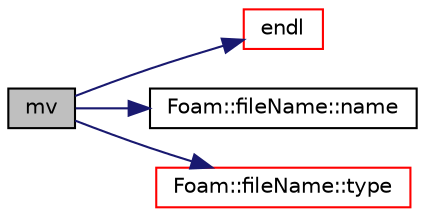 digraph "mv"
{
  bgcolor="transparent";
  edge [fontname="Helvetica",fontsize="10",labelfontname="Helvetica",labelfontsize="10"];
  node [fontname="Helvetica",fontsize="10",shape=record];
  rankdir="LR";
  Node1 [label="mv",height=0.2,width=0.4,color="black", fillcolor="grey75", style="filled", fontcolor="black"];
  Node1 -> Node2 [color="midnightblue",fontsize="10",style="solid",fontname="Helvetica"];
  Node2 [label="endl",height=0.2,width=0.4,color="red",URL="$a10936.html#a2db8fe02a0d3909e9351bb4275b23ce4",tooltip="Add newline and flush stream. "];
  Node1 -> Node3 [color="midnightblue",fontsize="10",style="solid",fontname="Helvetica"];
  Node3 [label="Foam::fileName::name",height=0.2,width=0.4,color="black",URL="$a00793.html#a998485fa6e866c6158d991d4cfd4e384",tooltip="Return file name (part beyond last /) "];
  Node1 -> Node4 [color="midnightblue",fontsize="10",style="solid",fontname="Helvetica"];
  Node4 [label="Foam::fileName::type",height=0.2,width=0.4,color="red",URL="$a00793.html#a7c5e40b1d0c49b30cc37289472aa2a4b",tooltip="Return the file type: FILE, DIRECTORY or UNDEFINED. "];
}
